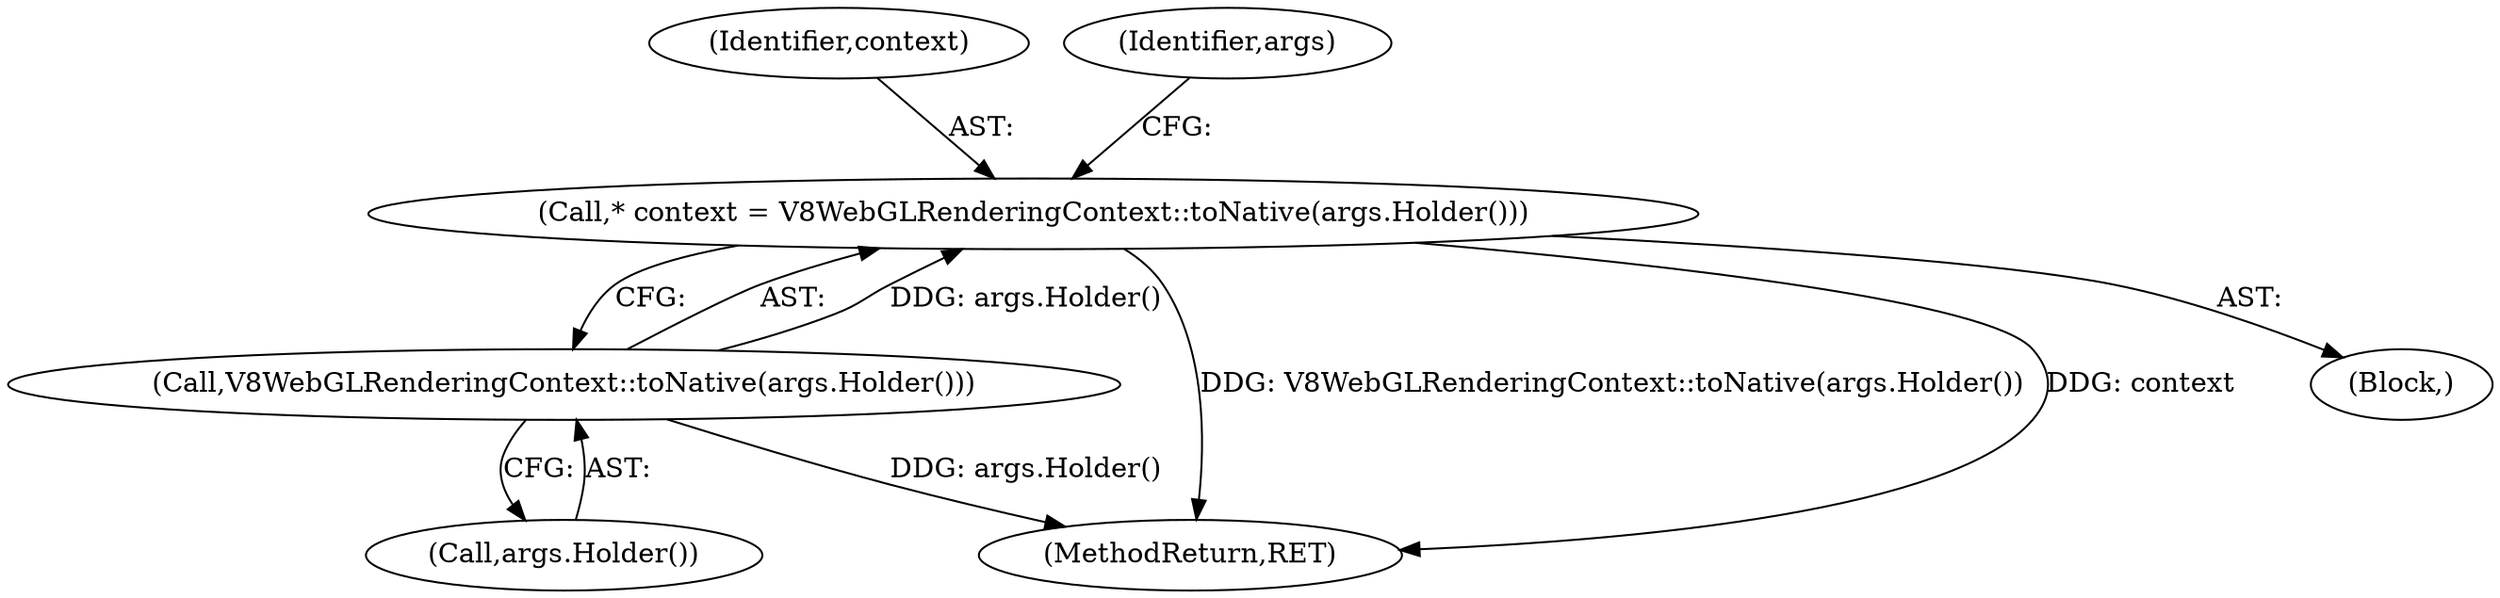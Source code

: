 digraph "0_Chrome_e9372a1bfd3588a80fcf49aa07321f0971dd6091_64@pointer" {
"1000162" [label="(Call,* context = V8WebGLRenderingContext::toNative(args.Holder()))"];
"1000164" [label="(Call,V8WebGLRenderingContext::toNative(args.Holder()))"];
"1000345" [label="(MethodReturn,RET)"];
"1000162" [label="(Call,* context = V8WebGLRenderingContext::toNative(args.Holder()))"];
"1000164" [label="(Call,V8WebGLRenderingContext::toNative(args.Holder()))"];
"1000163" [label="(Identifier,context)"];
"1000165" [label="(Call,args.Holder())"];
"1000103" [label="(Block,)"];
"1000169" [label="(Identifier,args)"];
"1000162" -> "1000103"  [label="AST: "];
"1000162" -> "1000164"  [label="CFG: "];
"1000163" -> "1000162"  [label="AST: "];
"1000164" -> "1000162"  [label="AST: "];
"1000169" -> "1000162"  [label="CFG: "];
"1000162" -> "1000345"  [label="DDG: V8WebGLRenderingContext::toNative(args.Holder())"];
"1000162" -> "1000345"  [label="DDG: context"];
"1000164" -> "1000162"  [label="DDG: args.Holder()"];
"1000164" -> "1000165"  [label="CFG: "];
"1000165" -> "1000164"  [label="AST: "];
"1000164" -> "1000345"  [label="DDG: args.Holder()"];
}
